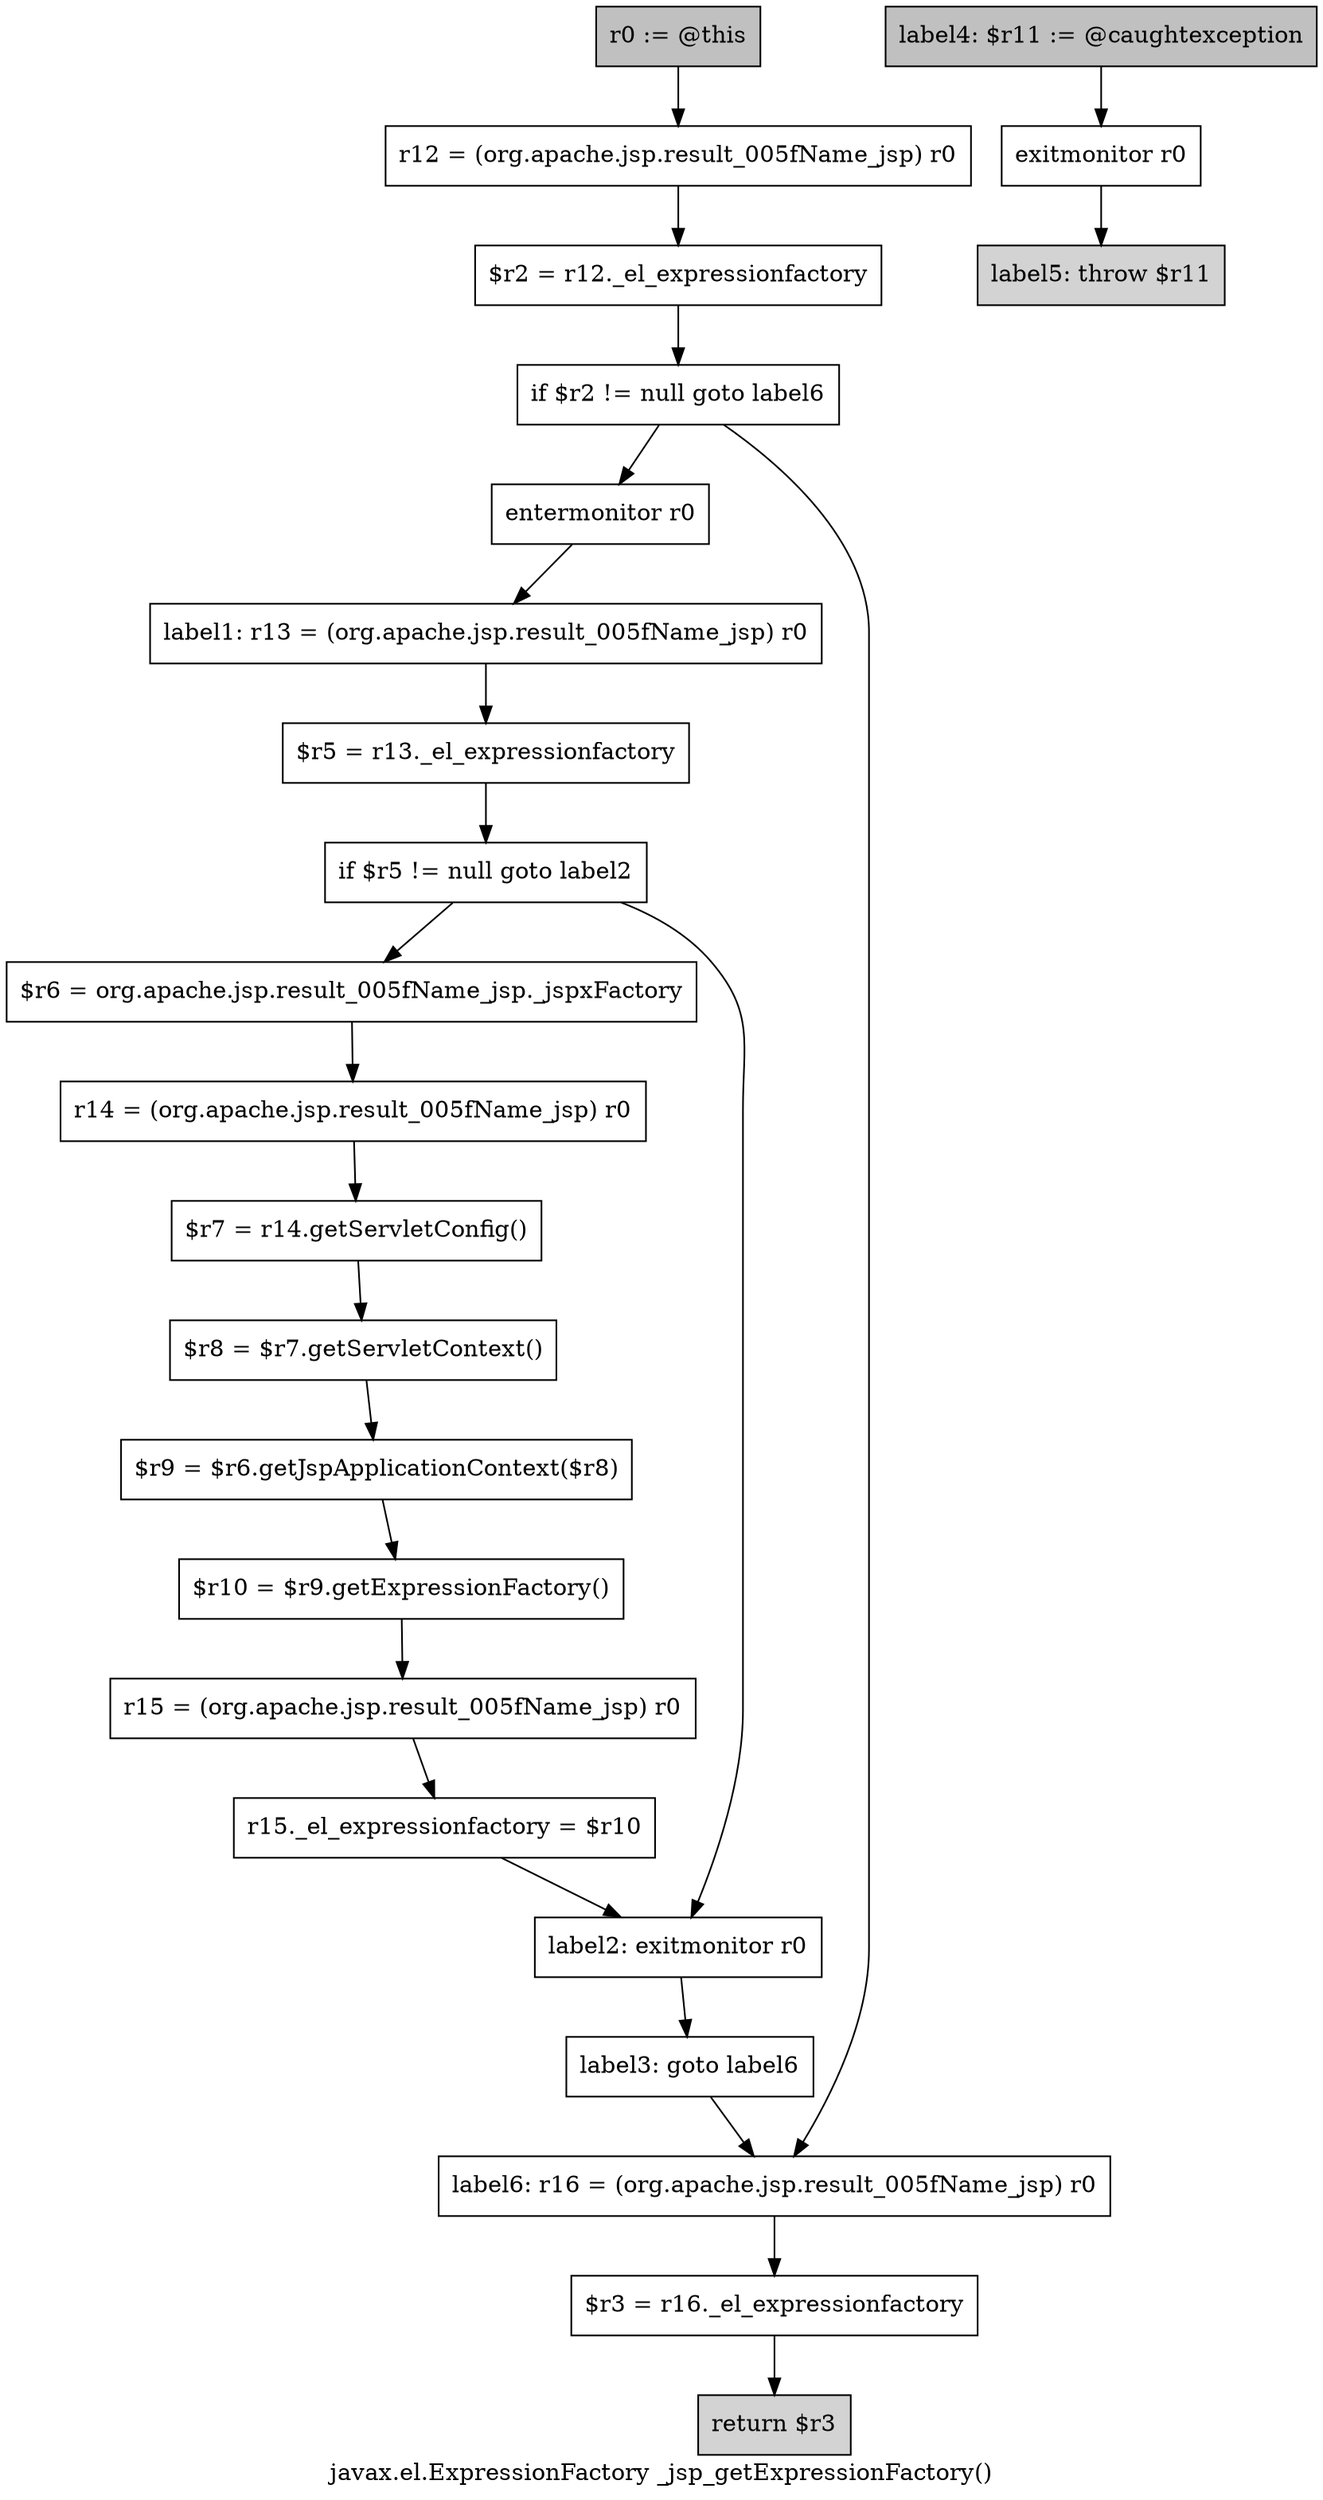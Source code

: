 digraph "javax.el.ExpressionFactory _jsp_getExpressionFactory()" {
    label="javax.el.ExpressionFactory _jsp_getExpressionFactory()";
    node [shape=box];
    "0" [style=filled,fillcolor=gray,label="r0 := @this",];
    "1" [label="r12 = (org.apache.jsp.result_005fName_jsp) r0",];
    "0"->"1";
    "2" [label="$r2 = r12._el_expressionfactory",];
    "1"->"2";
    "3" [label="if $r2 != null goto label6",];
    "2"->"3";
    "4" [label="entermonitor r0",];
    "3"->"4";
    "21" [label="label6: r16 = (org.apache.jsp.result_005fName_jsp) r0",];
    "3"->"21";
    "5" [label="label1: r13 = (org.apache.jsp.result_005fName_jsp) r0",];
    "4"->"5";
    "6" [label="$r5 = r13._el_expressionfactory",];
    "5"->"6";
    "7" [label="if $r5 != null goto label2",];
    "6"->"7";
    "8" [label="$r6 = org.apache.jsp.result_005fName_jsp._jspxFactory",];
    "7"->"8";
    "16" [label="label2: exitmonitor r0",];
    "7"->"16";
    "9" [label="r14 = (org.apache.jsp.result_005fName_jsp) r0",];
    "8"->"9";
    "10" [label="$r7 = r14.getServletConfig()",];
    "9"->"10";
    "11" [label="$r8 = $r7.getServletContext()",];
    "10"->"11";
    "12" [label="$r9 = $r6.getJspApplicationContext($r8)",];
    "11"->"12";
    "13" [label="$r10 = $r9.getExpressionFactory()",];
    "12"->"13";
    "14" [label="r15 = (org.apache.jsp.result_005fName_jsp) r0",];
    "13"->"14";
    "15" [label="r15._el_expressionfactory = $r10",];
    "14"->"15";
    "15"->"16";
    "17" [label="label3: goto label6",];
    "16"->"17";
    "17"->"21";
    "18" [style=filled,fillcolor=gray,label="label4: $r11 := @caughtexception",];
    "19" [label="exitmonitor r0",];
    "18"->"19";
    "20" [style=filled,fillcolor=lightgray,label="label5: throw $r11",];
    "19"->"20";
    "22" [label="$r3 = r16._el_expressionfactory",];
    "21"->"22";
    "23" [style=filled,fillcolor=lightgray,label="return $r3",];
    "22"->"23";
}
